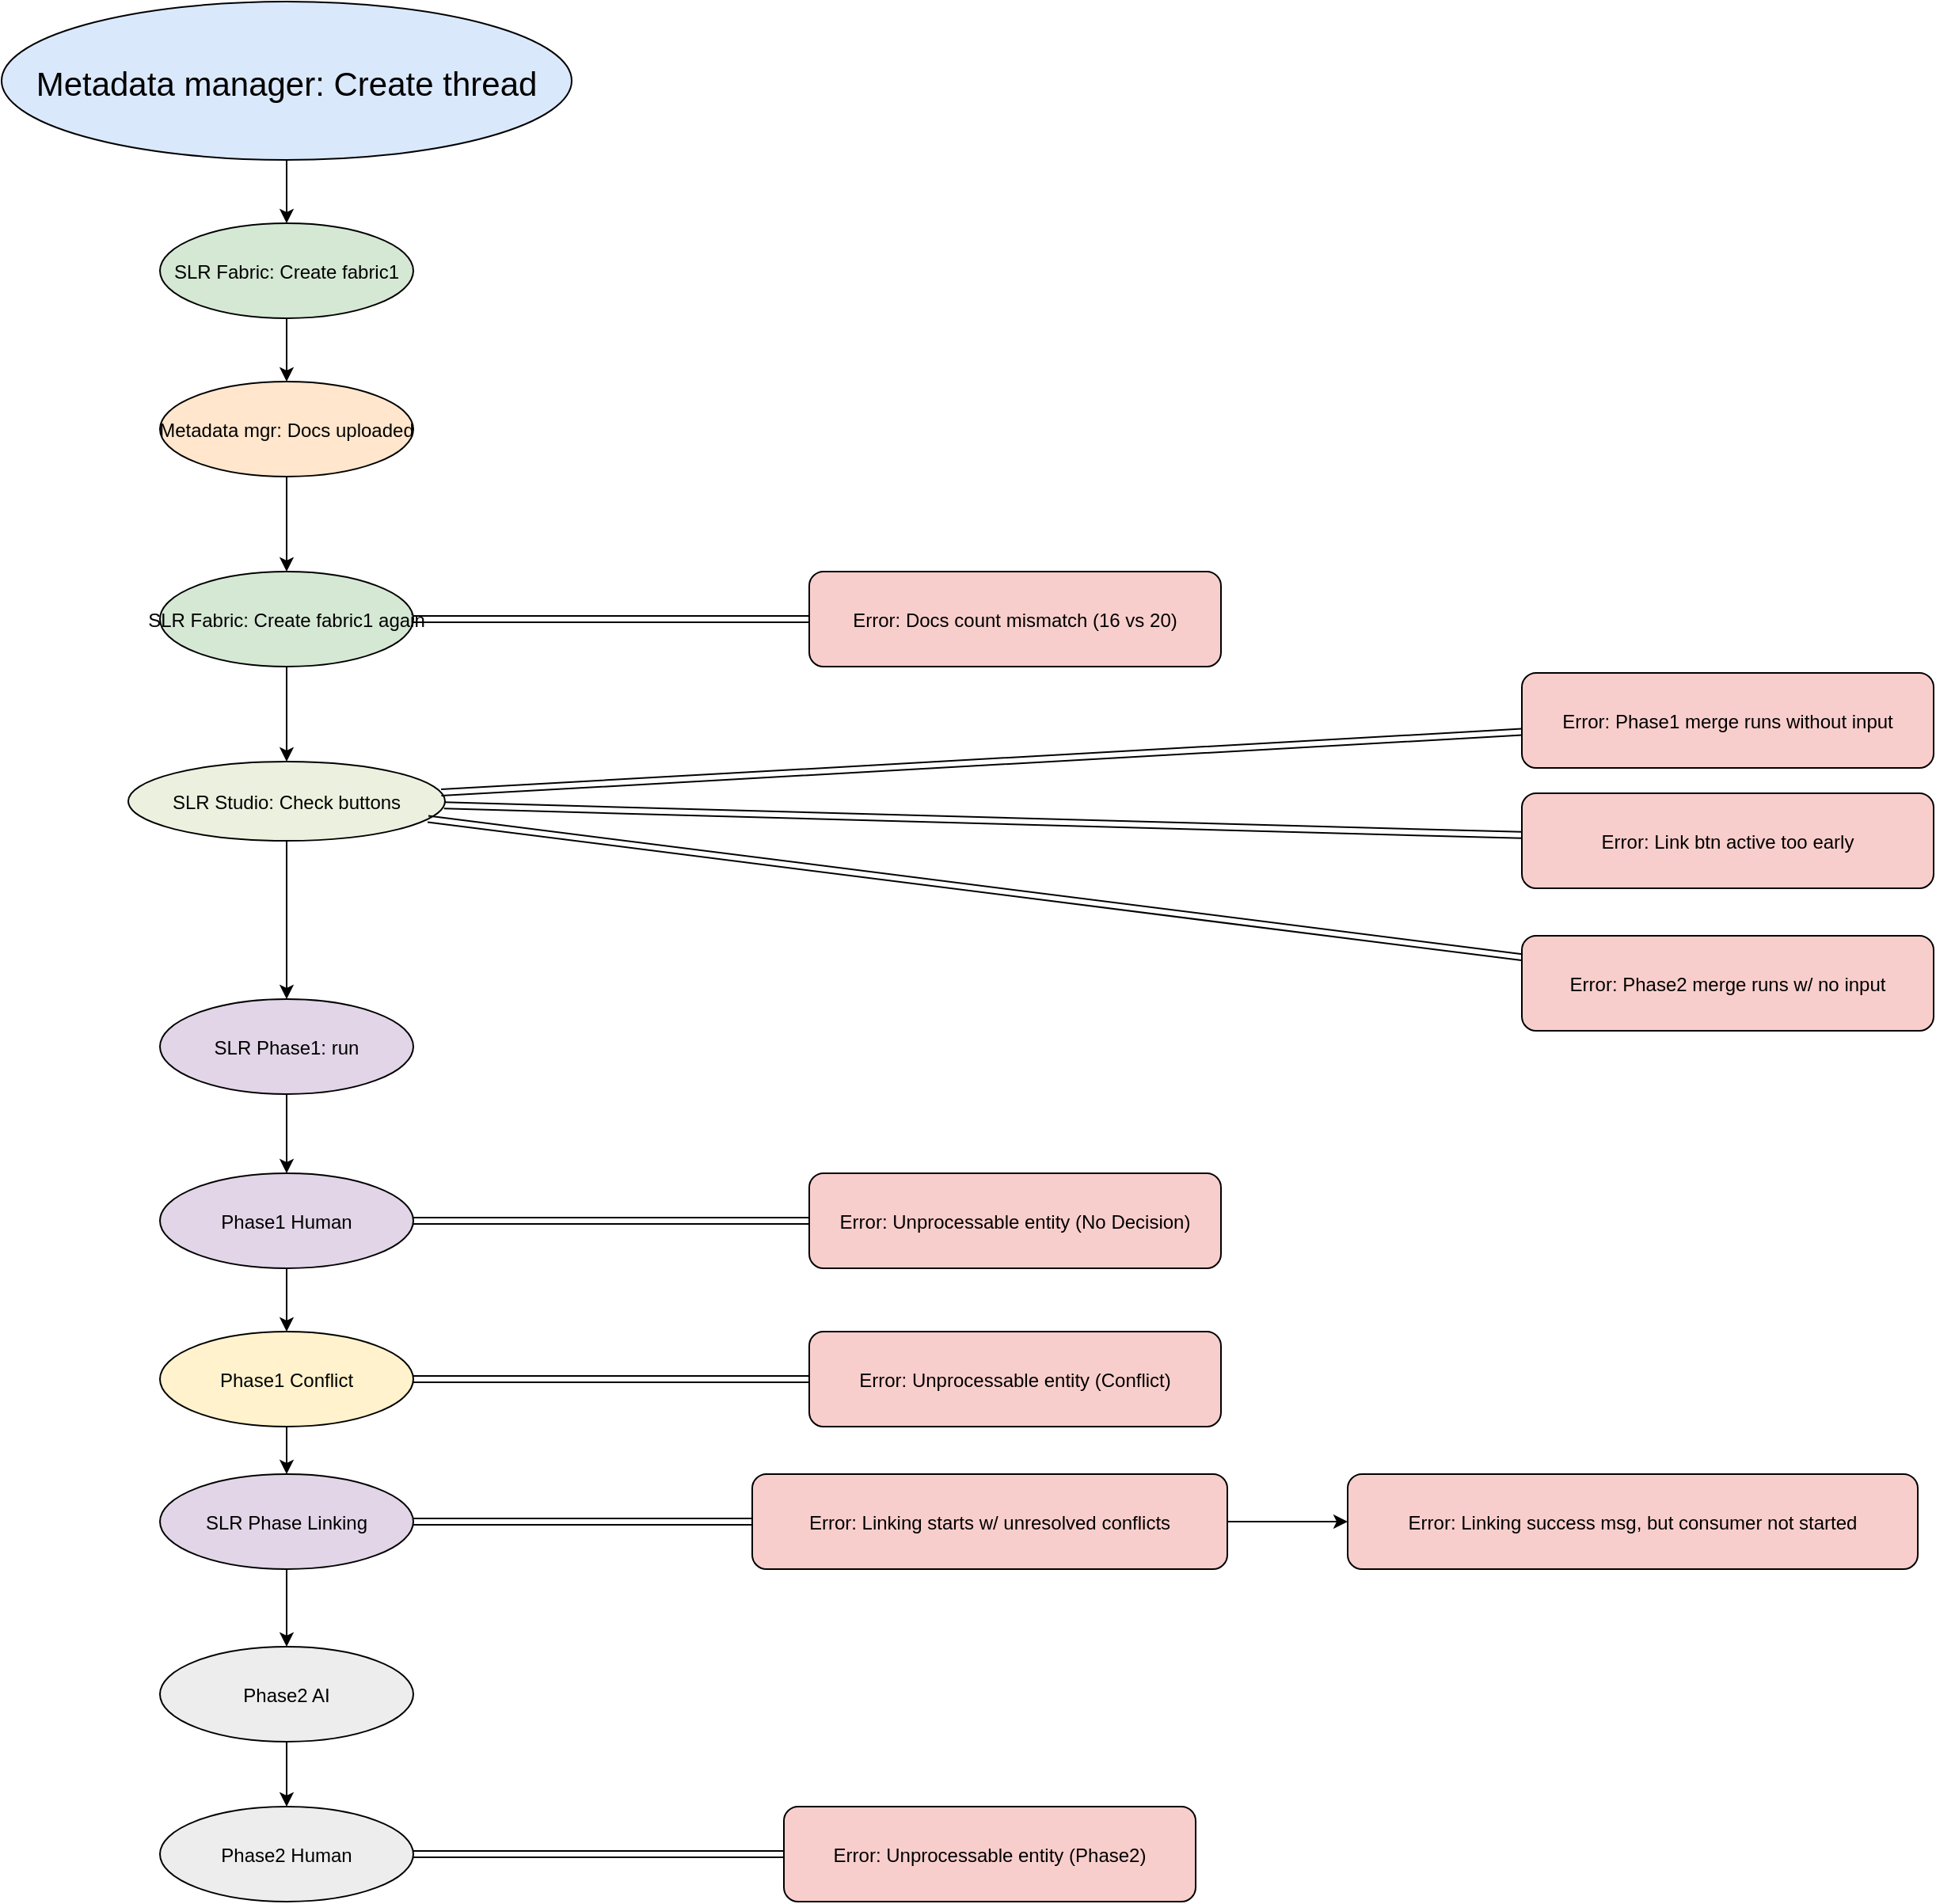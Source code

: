 <mxfile version="27.1.4" pages="2">
  <diagram name="SLR Flow Errors" id="b5b7bab2-c9e2-2cf4-8b2a-24fd1a2a6d21">
    <mxGraphModel dx="3020" dy="1407" grid="1" gridSize="10" guides="1" tooltips="1" connect="1" arrows="1" fold="1" page="1" pageScale="1" pageWidth="827" pageHeight="1169" background="none" math="0" shadow="0">
      <root>
        <mxCell id="0" />
        <mxCell id="1" parent="0" />
        <mxCell id="gho2EZESTIuQaTG-O0x6-40" value="Metadata manager: Create thread" style="ellipse;fillColor=#DAE8FC;fontSize=21;" parent="1" vertex="1">
          <mxGeometry x="-60" y="130" width="360" height="100" as="geometry" />
        </mxCell>
        <mxCell id="gho2EZESTIuQaTG-O0x6-41" value="SLR Fabric: Create fabric1" style="ellipse;fillColor=#D5E8D4" parent="1" vertex="1">
          <mxGeometry x="40" y="270" width="160" height="60" as="geometry" />
        </mxCell>
        <mxCell id="gho2EZESTIuQaTG-O0x6-42" value="Metadata mgr: Docs uploaded" style="ellipse;fillColor=#FFE6CC" parent="1" vertex="1">
          <mxGeometry x="40" y="370" width="160" height="60" as="geometry" />
        </mxCell>
        <mxCell id="wN95eQj6JGcQOopKYXRI-4" style="edgeStyle=orthogonalEdgeStyle;rounded=0;orthogonalLoop=1;jettySize=auto;html=1;" parent="1" source="gho2EZESTIuQaTG-O0x6-43" target="gho2EZESTIuQaTG-O0x6-45" edge="1">
          <mxGeometry relative="1" as="geometry" />
        </mxCell>
        <mxCell id="gho2EZESTIuQaTG-O0x6-43" value="SLR Fabric: Create fabric1 again" style="ellipse;fillColor=#D5E8D4" parent="1" vertex="1">
          <mxGeometry x="40" y="490" width="160" height="60" as="geometry" />
        </mxCell>
        <mxCell id="wN95eQj6JGcQOopKYXRI-3" style="edgeStyle=orthogonalEdgeStyle;rounded=0;orthogonalLoop=1;jettySize=auto;html=1;exitX=0;exitY=0.5;exitDx=0;exitDy=0;shape=link;" parent="1" source="gho2EZESTIuQaTG-O0x6-44" target="gho2EZESTIuQaTG-O0x6-43" edge="1">
          <mxGeometry relative="1" as="geometry" />
        </mxCell>
        <mxCell id="gho2EZESTIuQaTG-O0x6-44" value="Error: Docs count mismatch (16 vs 20)" style="rounded=1;fillColor=#F8CECC" parent="1" vertex="1">
          <mxGeometry x="450" y="490" width="260" height="60" as="geometry" />
        </mxCell>
        <mxCell id="wN95eQj6JGcQOopKYXRI-5" style="edgeStyle=orthogonalEdgeStyle;rounded=0;orthogonalLoop=1;jettySize=auto;html=1;entryX=0.5;entryY=0;entryDx=0;entryDy=0;" parent="1" source="gho2EZESTIuQaTG-O0x6-45" target="gho2EZESTIuQaTG-O0x6-49" edge="1">
          <mxGeometry relative="1" as="geometry" />
        </mxCell>
        <mxCell id="gho2EZESTIuQaTG-O0x6-45" value="SLR Studio: Check buttons" style="ellipse;fillColor=#EBF1DE" parent="1" vertex="1">
          <mxGeometry x="20" y="610" width="200" height="50" as="geometry" />
        </mxCell>
        <mxCell id="gho2EZESTIuQaTG-O0x6-46" value="Error: Phase1 merge runs without input" style="rounded=1;fillColor=#F8CECC" parent="1" vertex="1">
          <mxGeometry x="900" y="554" width="260" height="60" as="geometry" />
        </mxCell>
        <mxCell id="gho2EZESTIuQaTG-O0x6-47" value="Error: Link btn active too early" style="rounded=1;fillColor=#F8CECC" parent="1" vertex="1">
          <mxGeometry x="900" y="630" width="260" height="60" as="geometry" />
        </mxCell>
        <mxCell id="gho2EZESTIuQaTG-O0x6-48" value="Error: Phase2 merge runs w/ no input" style="rounded=1;fillColor=#F8CECC" parent="1" vertex="1">
          <mxGeometry x="900" y="720" width="260" height="60" as="geometry" />
        </mxCell>
        <mxCell id="gho2EZESTIuQaTG-O0x6-49" value="SLR Phase1: run" style="ellipse;fillColor=#E1D5E7" parent="1" vertex="1">
          <mxGeometry x="40" y="760" width="160" height="60" as="geometry" />
        </mxCell>
        <mxCell id="wN95eQj6JGcQOopKYXRI-6" style="edgeStyle=orthogonalEdgeStyle;rounded=0;orthogonalLoop=1;jettySize=auto;html=1;exitX=0.5;exitY=1;exitDx=0;exitDy=0;entryX=0.5;entryY=0;entryDx=0;entryDy=0;" parent="1" source="gho2EZESTIuQaTG-O0x6-50" target="gho2EZESTIuQaTG-O0x6-52" edge="1">
          <mxGeometry relative="1" as="geometry" />
        </mxCell>
        <mxCell id="gho2EZESTIuQaTG-O0x6-50" value="Phase1 Human" style="ellipse;fillColor=#E1D5E7" parent="1" vertex="1">
          <mxGeometry x="40" y="870" width="160" height="60" as="geometry" />
        </mxCell>
        <mxCell id="gho2EZESTIuQaTG-O0x6-51" value="Error: Unprocessable entity (No Decision)" style="rounded=1;fillColor=#F8CECC" parent="1" vertex="1">
          <mxGeometry x="450" y="870" width="260" height="60" as="geometry" />
        </mxCell>
        <mxCell id="wN95eQj6JGcQOopKYXRI-7" style="edgeStyle=orthogonalEdgeStyle;rounded=0;orthogonalLoop=1;jettySize=auto;html=1;exitX=0.5;exitY=1;exitDx=0;exitDy=0;entryX=0.5;entryY=0;entryDx=0;entryDy=0;" parent="1" source="gho2EZESTIuQaTG-O0x6-52" target="gho2EZESTIuQaTG-O0x6-54" edge="1">
          <mxGeometry relative="1" as="geometry" />
        </mxCell>
        <mxCell id="gho2EZESTIuQaTG-O0x6-52" value="Phase1 Conflict" style="ellipse;fillColor=#FFF2CC" parent="1" vertex="1">
          <mxGeometry x="40" y="970" width="160" height="60" as="geometry" />
        </mxCell>
        <mxCell id="gho2EZESTIuQaTG-O0x6-53" value="Error: Unprocessable entity (Conflict)" style="rounded=1;fillColor=#F8CECC" parent="1" vertex="1">
          <mxGeometry x="450" y="970" width="260" height="60" as="geometry" />
        </mxCell>
        <mxCell id="wN95eQj6JGcQOopKYXRI-8" style="edgeStyle=orthogonalEdgeStyle;rounded=0;orthogonalLoop=1;jettySize=auto;html=1;exitX=0.5;exitY=1;exitDx=0;exitDy=0;entryX=0.5;entryY=0;entryDx=0;entryDy=0;" parent="1" source="gho2EZESTIuQaTG-O0x6-54" target="gho2EZESTIuQaTG-O0x6-57" edge="1">
          <mxGeometry relative="1" as="geometry" />
        </mxCell>
        <mxCell id="gho2EZESTIuQaTG-O0x6-54" value="SLR Phase Linking" style="ellipse;fillColor=#E1D5E7" parent="1" vertex="1">
          <mxGeometry x="40" y="1060" width="160" height="60" as="geometry" />
        </mxCell>
        <mxCell id="gho2EZESTIuQaTG-O0x6-55" value="Error: Linking starts w/ unresolved conflicts" style="rounded=1;fillColor=#F8CECC" parent="1" vertex="1">
          <mxGeometry x="414" y="1060" width="300" height="60" as="geometry" />
        </mxCell>
        <mxCell id="gho2EZESTIuQaTG-O0x6-56" value="Error: Linking success msg, but consumer not started" style="rounded=1;fillColor=#F8CECC" parent="1" vertex="1">
          <mxGeometry x="790" y="1060" width="360" height="60" as="geometry" />
        </mxCell>
        <mxCell id="gho2EZESTIuQaTG-O0x6-57" value="Phase2 AI" style="ellipse;fillColor=#EDEDED" parent="1" vertex="1">
          <mxGeometry x="40" y="1169" width="160" height="60" as="geometry" />
        </mxCell>
        <mxCell id="gho2EZESTIuQaTG-O0x6-58" value="Phase2 Human" style="ellipse;fillColor=#EDEDED" parent="1" vertex="1">
          <mxGeometry x="40" y="1270" width="160" height="60" as="geometry" />
        </mxCell>
        <mxCell id="gho2EZESTIuQaTG-O0x6-59" value="Error: Unprocessable entity (Phase2)" style="rounded=1;fillColor=#F8CECC" parent="1" vertex="1">
          <mxGeometry x="434" y="1270" width="260" height="60" as="geometry" />
        </mxCell>
        <mxCell id="gho2EZESTIuQaTG-O0x6-60" style="" parent="1" source="gho2EZESTIuQaTG-O0x6-40" target="gho2EZESTIuQaTG-O0x6-41" edge="1">
          <mxGeometry relative="1" as="geometry" />
        </mxCell>
        <mxCell id="gho2EZESTIuQaTG-O0x6-61" style="" parent="1" source="gho2EZESTIuQaTG-O0x6-41" target="gho2EZESTIuQaTG-O0x6-42" edge="1">
          <mxGeometry relative="1" as="geometry" />
        </mxCell>
        <mxCell id="gho2EZESTIuQaTG-O0x6-62" style="" parent="1" source="gho2EZESTIuQaTG-O0x6-42" target="gho2EZESTIuQaTG-O0x6-43" edge="1">
          <mxGeometry relative="1" as="geometry" />
        </mxCell>
        <mxCell id="gho2EZESTIuQaTG-O0x6-65" style="shape=link;" parent="1" source="gho2EZESTIuQaTG-O0x6-45" target="gho2EZESTIuQaTG-O0x6-46" edge="1">
          <mxGeometry relative="1" as="geometry" />
        </mxCell>
        <mxCell id="gho2EZESTIuQaTG-O0x6-66" style="shape=link;" parent="1" source="gho2EZESTIuQaTG-O0x6-45" target="gho2EZESTIuQaTG-O0x6-47" edge="1">
          <mxGeometry relative="1" as="geometry" />
        </mxCell>
        <mxCell id="gho2EZESTIuQaTG-O0x6-67" style="shape=link;" parent="1" source="gho2EZESTIuQaTG-O0x6-45" target="gho2EZESTIuQaTG-O0x6-48" edge="1">
          <mxGeometry relative="1" as="geometry" />
        </mxCell>
        <mxCell id="gho2EZESTIuQaTG-O0x6-69" style="" parent="1" source="gho2EZESTIuQaTG-O0x6-49" target="gho2EZESTIuQaTG-O0x6-50" edge="1">
          <mxGeometry relative="1" as="geometry" />
        </mxCell>
        <mxCell id="gho2EZESTIuQaTG-O0x6-70" style="shape=link;" parent="1" source="gho2EZESTIuQaTG-O0x6-50" target="gho2EZESTIuQaTG-O0x6-51" edge="1">
          <mxGeometry relative="1" as="geometry" />
        </mxCell>
        <mxCell id="gho2EZESTIuQaTG-O0x6-72" style="shape=link;" parent="1" source="gho2EZESTIuQaTG-O0x6-52" target="gho2EZESTIuQaTG-O0x6-53" edge="1">
          <mxGeometry relative="1" as="geometry" />
        </mxCell>
        <mxCell id="gho2EZESTIuQaTG-O0x6-74" style="shape=link;" parent="1" source="gho2EZESTIuQaTG-O0x6-54" target="gho2EZESTIuQaTG-O0x6-55" edge="1">
          <mxGeometry relative="1" as="geometry" />
        </mxCell>
        <mxCell id="gho2EZESTIuQaTG-O0x6-75" style="" parent="1" source="gho2EZESTIuQaTG-O0x6-55" target="gho2EZESTIuQaTG-O0x6-56" edge="1">
          <mxGeometry relative="1" as="geometry" />
        </mxCell>
        <mxCell id="gho2EZESTIuQaTG-O0x6-77" style="" parent="1" source="gho2EZESTIuQaTG-O0x6-57" target="gho2EZESTIuQaTG-O0x6-58" edge="1">
          <mxGeometry relative="1" as="geometry" />
        </mxCell>
        <mxCell id="gho2EZESTIuQaTG-O0x6-78" style="shape=link;" parent="1" source="gho2EZESTIuQaTG-O0x6-58" target="gho2EZESTIuQaTG-O0x6-59" edge="1">
          <mxGeometry relative="1" as="geometry" />
        </mxCell>
      </root>
    </mxGraphModel>
  </diagram>
  <diagram id="ipYCEBryERuvWFgLw_n_" name="Page-2">
    <mxGraphModel dx="1206" dy="774" grid="1" gridSize="10" guides="1" tooltips="1" connect="1" arrows="1" fold="1" page="1" pageScale="1" pageWidth="850" pageHeight="1100" math="0" shadow="0">
      <root>
        <mxCell id="0" />
        <mxCell id="1" parent="0" />
      </root>
    </mxGraphModel>
  </diagram>
</mxfile>

